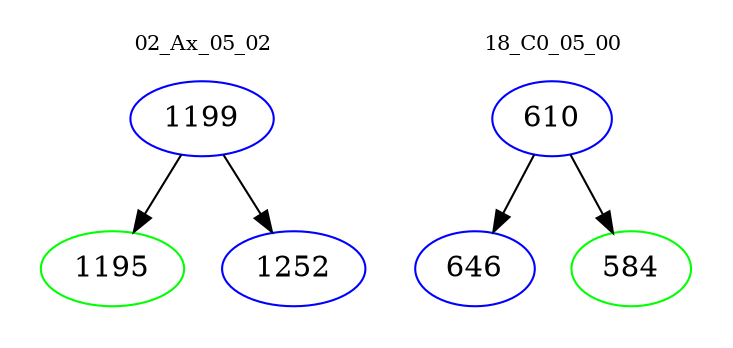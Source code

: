 digraph{
subgraph cluster_0 {
color = white
label = "02_Ax_05_02";
fontsize=10;
T0_1199 [label="1199", color="blue"]
T0_1199 -> T0_1195 [color="black"]
T0_1195 [label="1195", color="green"]
T0_1199 -> T0_1252 [color="black"]
T0_1252 [label="1252", color="blue"]
}
subgraph cluster_1 {
color = white
label = "18_C0_05_00";
fontsize=10;
T1_610 [label="610", color="blue"]
T1_610 -> T1_646 [color="black"]
T1_646 [label="646", color="blue"]
T1_610 -> T1_584 [color="black"]
T1_584 [label="584", color="green"]
}
}
